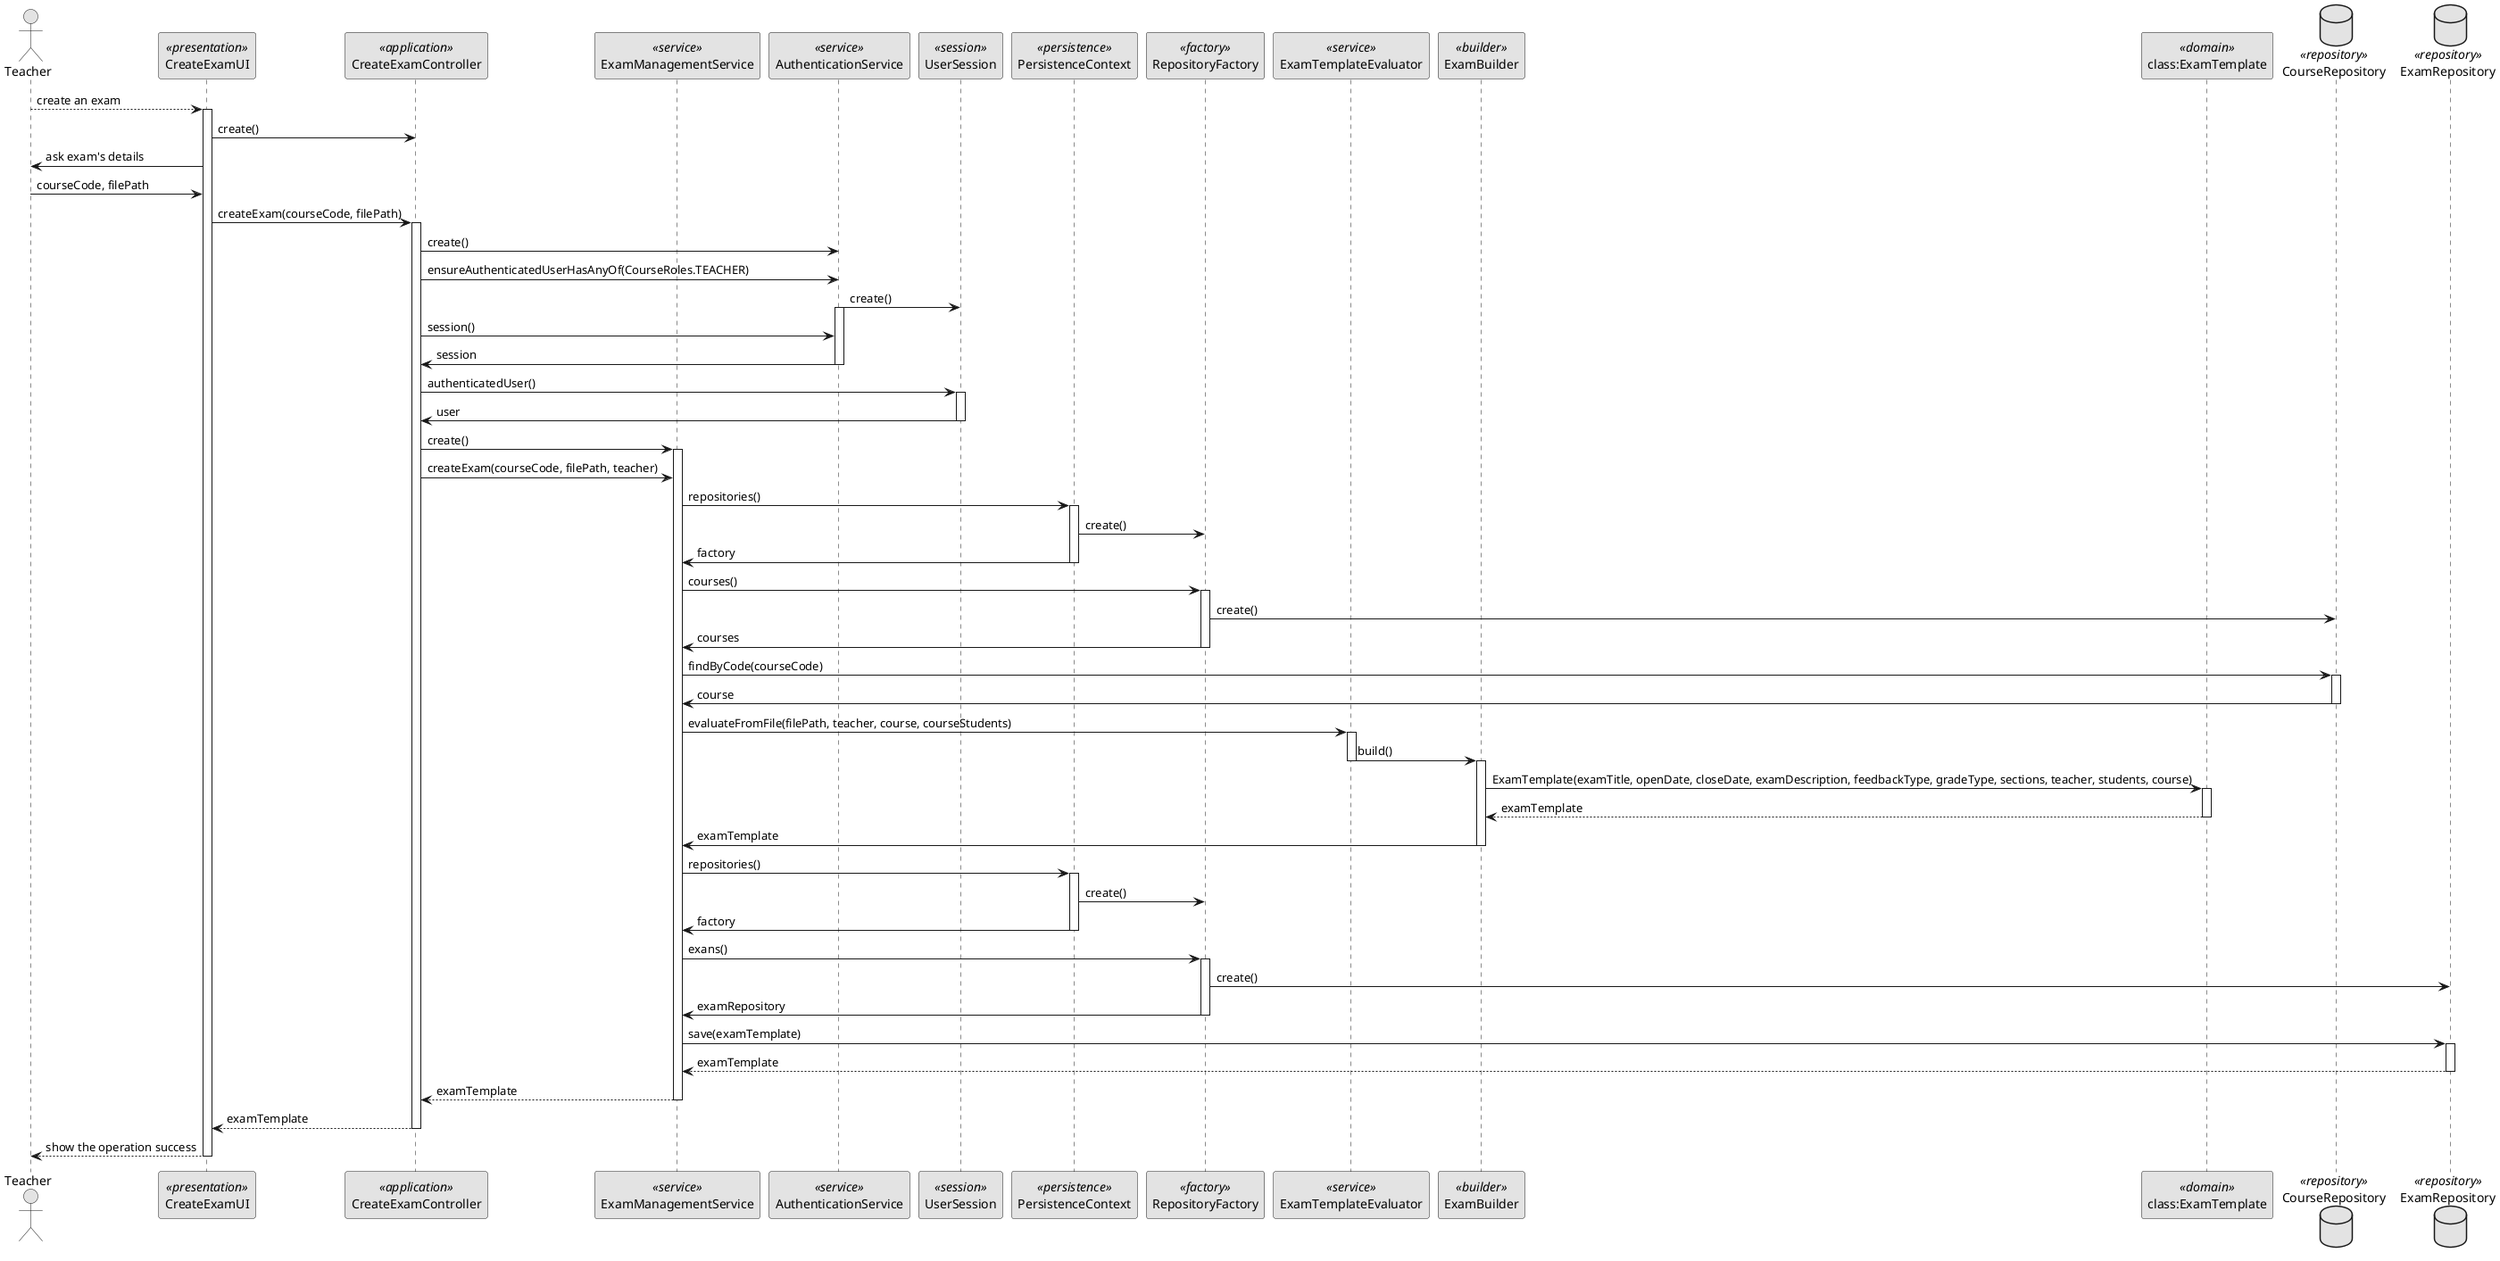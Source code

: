 @startuml
skinparam monochrome true
skinparam packageStyle rect
skinparam defaultFontName FG Virgil
skinparam shadowing false

actor Teacher as Actor
participant CreateExamUI as UI <<presentation>>
participant CreateExamController as Controller <<application>>
participant ExamManagementService as Service <<service>>
participant AuthenticationService as Autzh <<service>>
participant UserSession as UserSession <<session>>
participant PersistenceContext as Context <<persistence>>
participant RepositoryFactory as Factory <<factory>>
participant ExamTemplateEvaluator as Evaluator <<service>>
participant ExamBuilder as Builder <<builder>>
participant "class:ExamTemplate" as Exam <<domain>>
database CourseRepository as CourseRepo <<repository>>
database ExamRepository as Repository <<repository>>

Actor --> UI : create an exam

activate UI
UI -> Controller : create()
UI -> Actor : ask exam's details
Actor -> UI : courseCode, filePath
UI -> Controller : createExam(courseCode, filePath)

activate Controller
Controller -> Autzh : create()
Controller -> Autzh : ensureAuthenticatedUserHasAnyOf(CourseRoles.TEACHER)
Autzh -> UserSession : create()

activate Autzh
Controller -> Autzh : session()
Autzh -> Controller : session
deactivate Autzh

Controller -> UserSession : authenticatedUser()
activate UserSession
UserSession -> Controller : user
deactivate UserSession

Controller -> Service : create()
activate Service
Controller -> Service : createExam(courseCode, filePath, teacher)

Service -> Context : repositories()
activate Context
Context -> Factory : create()
Context -> Service : factory
deactivate Context

Service -> Factory : courses()
activate Factory
Factory -> CourseRepo : create()
Factory -> Service : courses
deactivate Factory
Service -> CourseRepo : findByCode(courseCode)
activate CourseRepo
CourseRepo -> Service : course
deactivate CourseRepo
Service -> Evaluator : evaluateFromFile(filePath, teacher, course, courseStudents)
activate Evaluator
Evaluator -> Builder : build()
deactivate Evaluator
activate Builder
Builder -> Exam : ExamTemplate(examTitle, openDate, closeDate, examDescription, feedbackType, gradeType, sections, teacher, students, course)
activate Exam
Exam --> Builder : examTemplate
deactivate Exam
Builder -> Service : examTemplate
deactivate Builder

Service -> Context : repositories()
activate Context
Context -> Factory : create()
Context -> Service : factory
deactivate Context

Service -> Factory : exans()
activate Factory
Factory -> Repository : create()
Factory -> Service : examRepository
deactivate Factory
deactivate Repository
deactivate Factory

Service -> Repository : save(examTemplate)

activate Repository
Repository --> Service : examTemplate
deactivate Repository

Service --> Controller : examTemplate
deactivate Service

Controller --> UI : examTemplate
deactivate Controller

UI --> Actor : show the operation success

deactivate UI

@enduml